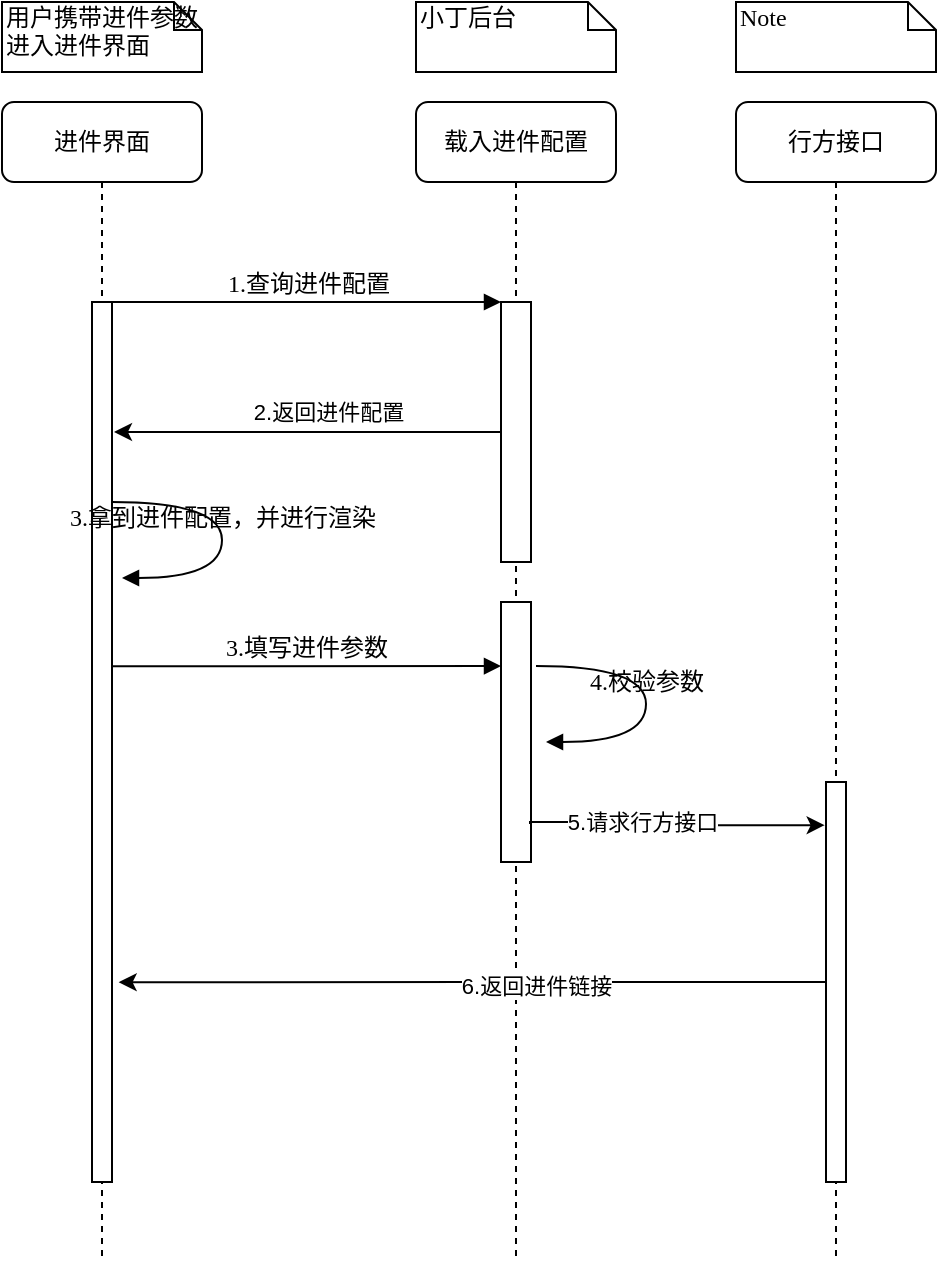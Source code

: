 <mxfile version="24.3.1" type="github">
  <diagram name="Page-1" id="13e1069c-82ec-6db2-03f1-153e76fe0fe0">
    <mxGraphModel dx="1221" dy="680" grid="1" gridSize="10" guides="1" tooltips="1" connect="1" arrows="1" fold="1" page="1" pageScale="1" pageWidth="1100" pageHeight="850" background="none" math="0" shadow="0">
      <root>
        <mxCell id="0" />
        <mxCell id="1" parent="0" />
        <mxCell id="7baba1c4bc27f4b0-2" value="载入进件配置" style="shape=umlLifeline;perimeter=lifelinePerimeter;whiteSpace=wrap;html=1;container=1;collapsible=0;recursiveResize=0;outlineConnect=0;rounded=1;shadow=0;comic=0;labelBackgroundColor=none;strokeWidth=1;fontFamily=Verdana;fontSize=12;align=center;" parent="1" vertex="1">
          <mxGeometry x="307" y="80" width="100" height="580" as="geometry" />
        </mxCell>
        <mxCell id="7baba1c4bc27f4b0-10" value="" style="html=1;points=[];perimeter=orthogonalPerimeter;rounded=0;shadow=0;comic=0;labelBackgroundColor=none;strokeWidth=1;fontFamily=Verdana;fontSize=12;align=center;" parent="7baba1c4bc27f4b0-2" vertex="1">
          <mxGeometry x="42.5" y="100" width="15" height="130" as="geometry" />
        </mxCell>
        <mxCell id="y2zch-EVmTd1OA4H3NxS-5" value="" style="html=1;points=[];perimeter=orthogonalPerimeter;rounded=0;shadow=0;comic=0;labelBackgroundColor=none;strokeWidth=1;fontFamily=Verdana;fontSize=12;align=center;" vertex="1" parent="7baba1c4bc27f4b0-2">
          <mxGeometry x="42.5" y="250" width="15" height="130" as="geometry" />
        </mxCell>
        <mxCell id="7baba1c4bc27f4b0-3" value="行方接口" style="shape=umlLifeline;perimeter=lifelinePerimeter;whiteSpace=wrap;html=1;container=1;collapsible=0;recursiveResize=0;outlineConnect=0;rounded=1;shadow=0;comic=0;labelBackgroundColor=none;strokeWidth=1;fontFamily=Verdana;fontSize=12;align=center;" parent="1" vertex="1">
          <mxGeometry x="467" y="80" width="100" height="580" as="geometry" />
        </mxCell>
        <mxCell id="7baba1c4bc27f4b0-13" value="" style="html=1;points=[];perimeter=orthogonalPerimeter;rounded=0;shadow=0;comic=0;labelBackgroundColor=none;strokeWidth=1;fontFamily=Verdana;fontSize=12;align=center;" parent="7baba1c4bc27f4b0-3" vertex="1">
          <mxGeometry x="45" y="340" width="10" height="200" as="geometry" />
        </mxCell>
        <mxCell id="7baba1c4bc27f4b0-8" value="进件界面" style="shape=umlLifeline;perimeter=lifelinePerimeter;whiteSpace=wrap;html=1;container=1;collapsible=0;recursiveResize=0;outlineConnect=0;rounded=1;shadow=0;comic=0;labelBackgroundColor=none;strokeWidth=1;fontFamily=Verdana;fontSize=12;align=center;" parent="1" vertex="1">
          <mxGeometry x="100" y="80" width="100" height="580" as="geometry" />
        </mxCell>
        <mxCell id="7baba1c4bc27f4b0-9" value="" style="html=1;points=[];perimeter=orthogonalPerimeter;rounded=0;shadow=0;comic=0;labelBackgroundColor=none;strokeWidth=1;fontFamily=Verdana;fontSize=12;align=center;" parent="7baba1c4bc27f4b0-8" vertex="1">
          <mxGeometry x="45" y="100" width="10" height="440" as="geometry" />
        </mxCell>
        <mxCell id="y2zch-EVmTd1OA4H3NxS-9" value="3.拿到进件配置，并进行渲染" style="html=1;verticalAlign=bottom;endArrow=block;labelBackgroundColor=none;fontFamily=Verdana;fontSize=12;elbow=vertical;edgeStyle=orthogonalEdgeStyle;curved=1;entryX=1;entryY=0.286;entryPerimeter=0;exitX=1.038;exitY=0.345;exitPerimeter=0;" edge="1" parent="7baba1c4bc27f4b0-8">
          <mxGeometry relative="1" as="geometry">
            <mxPoint x="55" y="200" as="sourcePoint" />
            <mxPoint x="60" y="238" as="targetPoint" />
            <Array as="points">
              <mxPoint x="110" y="200" />
              <mxPoint x="110" y="238" />
            </Array>
          </mxGeometry>
        </mxCell>
        <mxCell id="7baba1c4bc27f4b0-11" value="1.查询进件配置" style="html=1;verticalAlign=bottom;endArrow=block;entryX=0;entryY=0;labelBackgroundColor=none;fontFamily=Verdana;fontSize=12;edgeStyle=elbowEdgeStyle;elbow=vertical;" parent="1" source="7baba1c4bc27f4b0-9" target="7baba1c4bc27f4b0-10" edge="1">
          <mxGeometry relative="1" as="geometry">
            <mxPoint x="220" y="190" as="sourcePoint" />
            <mxPoint as="offset" />
          </mxGeometry>
        </mxCell>
        <mxCell id="7baba1c4bc27f4b0-40" value="用户携带进件参数进入进件界面" style="shape=note;whiteSpace=wrap;html=1;size=14;verticalAlign=top;align=left;spacingTop=-6;rounded=0;shadow=0;comic=0;labelBackgroundColor=none;strokeWidth=1;fontFamily=Verdana;fontSize=12" parent="1" vertex="1">
          <mxGeometry x="100" y="30" width="100" height="35" as="geometry" />
        </mxCell>
        <mxCell id="7baba1c4bc27f4b0-41" value="小丁后台" style="shape=note;whiteSpace=wrap;html=1;size=14;verticalAlign=top;align=left;spacingTop=-6;rounded=0;shadow=0;comic=0;labelBackgroundColor=none;strokeWidth=1;fontFamily=Verdana;fontSize=12" parent="1" vertex="1">
          <mxGeometry x="307" y="30" width="100" height="35" as="geometry" />
        </mxCell>
        <mxCell id="7baba1c4bc27f4b0-42" value="Note" style="shape=note;whiteSpace=wrap;html=1;size=14;verticalAlign=top;align=left;spacingTop=-6;rounded=0;shadow=0;comic=0;labelBackgroundColor=none;strokeWidth=1;fontFamily=Verdana;fontSize=12" parent="1" vertex="1">
          <mxGeometry x="467" y="30" width="100" height="35" as="geometry" />
        </mxCell>
        <mxCell id="y2zch-EVmTd1OA4H3NxS-1" style="edgeStyle=orthogonalEdgeStyle;rounded=0;orthogonalLoop=1;jettySize=auto;html=1;" edge="1" parent="1" source="7baba1c4bc27f4b0-10">
          <mxGeometry relative="1" as="geometry">
            <mxPoint x="156" y="245" as="targetPoint" />
            <Array as="points">
              <mxPoint x="156" y="245" />
            </Array>
          </mxGeometry>
        </mxCell>
        <mxCell id="y2zch-EVmTd1OA4H3NxS-2" value="2.返回进件配置" style="edgeLabel;html=1;align=center;verticalAlign=middle;resizable=0;points=[];" vertex="1" connectable="0" parent="y2zch-EVmTd1OA4H3NxS-1">
          <mxGeometry x="-0.115" y="-10" relative="1" as="geometry">
            <mxPoint x="-1" as="offset" />
          </mxGeometry>
        </mxCell>
        <mxCell id="y2zch-EVmTd1OA4H3NxS-11" value="4.校验参数" style="html=1;verticalAlign=bottom;endArrow=block;labelBackgroundColor=none;fontFamily=Verdana;fontSize=12;elbow=vertical;edgeStyle=orthogonalEdgeStyle;curved=1;entryX=1;entryY=0.286;entryPerimeter=0;exitX=1.038;exitY=0.345;exitPerimeter=0;" edge="1" parent="1">
          <mxGeometry relative="1" as="geometry">
            <mxPoint x="367" y="362" as="sourcePoint" />
            <mxPoint x="372" y="400" as="targetPoint" />
            <Array as="points">
              <mxPoint x="422" y="362" />
              <mxPoint x="422" y="400" />
            </Array>
          </mxGeometry>
        </mxCell>
        <mxCell id="y2zch-EVmTd1OA4H3NxS-14" style="edgeStyle=orthogonalEdgeStyle;rounded=0;orthogonalLoop=1;jettySize=auto;html=1;entryX=-0.067;entryY=0.108;entryDx=0;entryDy=0;entryPerimeter=0;" edge="1" parent="1" target="7baba1c4bc27f4b0-13">
          <mxGeometry relative="1" as="geometry">
            <mxPoint x="364" y="441" as="sourcePoint" />
            <Array as="points">
              <mxPoint x="364" y="440" />
              <mxPoint x="438" y="440" />
              <mxPoint x="438" y="442" />
            </Array>
          </mxGeometry>
        </mxCell>
        <mxCell id="y2zch-EVmTd1OA4H3NxS-15" value="5.请求行方接口" style="edgeLabel;html=1;align=center;verticalAlign=middle;resizable=0;points=[];" vertex="1" connectable="0" parent="y2zch-EVmTd1OA4H3NxS-14">
          <mxGeometry x="-0.248" relative="1" as="geometry">
            <mxPoint as="offset" />
          </mxGeometry>
        </mxCell>
        <mxCell id="y2zch-EVmTd1OA4H3NxS-16" style="edgeStyle=orthogonalEdgeStyle;rounded=0;orthogonalLoop=1;jettySize=auto;html=1;entryX=1.333;entryY=0.773;entryDx=0;entryDy=0;entryPerimeter=0;" edge="1" parent="1" source="7baba1c4bc27f4b0-13" target="7baba1c4bc27f4b0-9">
          <mxGeometry relative="1" as="geometry" />
        </mxCell>
        <mxCell id="y2zch-EVmTd1OA4H3NxS-17" value="6.返回进件链接" style="edgeLabel;html=1;align=center;verticalAlign=middle;resizable=0;points=[];" vertex="1" connectable="0" parent="y2zch-EVmTd1OA4H3NxS-16">
          <mxGeometry x="-0.189" y="2" relative="1" as="geometry">
            <mxPoint x="-2" as="offset" />
          </mxGeometry>
        </mxCell>
        <mxCell id="y2zch-EVmTd1OA4H3NxS-10" value="3.填写进件参数" style="html=1;verticalAlign=bottom;endArrow=block;labelBackgroundColor=none;fontFamily=Verdana;fontSize=12;edgeStyle=elbowEdgeStyle;elbow=vertical;exitX=1;exitY=0.414;exitDx=0;exitDy=0;exitPerimeter=0;" edge="1" parent="1" source="7baba1c4bc27f4b0-9" target="y2zch-EVmTd1OA4H3NxS-5">
          <mxGeometry relative="1" as="geometry">
            <mxPoint x="221.5" y="360" as="sourcePoint" />
            <mxPoint x="300" y="360" as="targetPoint" />
            <mxPoint as="offset" />
          </mxGeometry>
        </mxCell>
      </root>
    </mxGraphModel>
  </diagram>
</mxfile>
